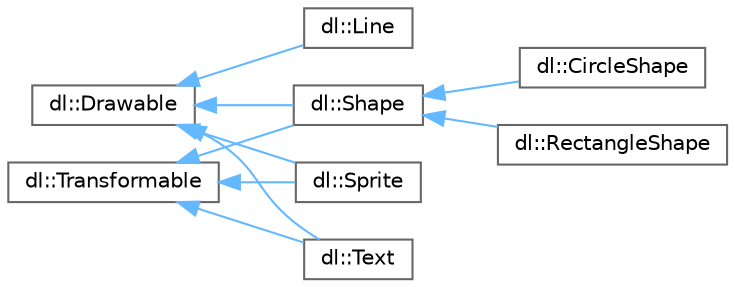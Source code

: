 digraph "Graphical Class Hierarchy"
{
 // LATEX_PDF_SIZE
  bgcolor="transparent";
  edge [fontname=Helvetica,fontsize=10,labelfontname=Helvetica,labelfontsize=10];
  node [fontname=Helvetica,fontsize=10,shape=box,height=0.2,width=0.4];
  rankdir="LR";
  Node0 [id="Node000000",label="dl::Drawable",height=0.2,width=0.4,color="grey40", fillcolor="white", style="filled",URL="$classdl_1_1Drawable.html",tooltip="The base class for any object that can be drawn to the screen."];
  Node0 -> Node1 [id="edge1_Node000000_Node000001",dir="back",color="steelblue1",style="solid",tooltip=" "];
  Node1 [id="Node000001",label="dl::Line",height=0.2,width=0.4,color="grey40", fillcolor="white", style="filled",URL="$classdl_1_1Line.html",tooltip="A simple class responsible for the line object."];
  Node0 -> Node2 [id="edge2_Node000000_Node000002",dir="back",color="steelblue1",style="solid",tooltip=" "];
  Node2 [id="Node000002",label="dl::Shape",height=0.2,width=0.4,color="grey40", fillcolor="white", style="filled",URL="$classdl_1_1Shape.html",tooltip="The base class for any shape."];
  Node2 -> Node3 [id="edge3_Node000002_Node000003",dir="back",color="steelblue1",style="solid",tooltip=" "];
  Node3 [id="Node000003",label="dl::CircleShape",height=0.2,width=0.4,color="grey40", fillcolor="white", style="filled",URL="$classdl_1_1CircleShape.html",tooltip="A circle shape."];
  Node2 -> Node4 [id="edge4_Node000002_Node000004",dir="back",color="steelblue1",style="solid",tooltip=" "];
  Node4 [id="Node000004",label="dl::RectangleShape",height=0.2,width=0.4,color="grey40", fillcolor="white", style="filled",URL="$classdl_1_1RectangleShape.html",tooltip="A rectangle shape."];
  Node0 -> Node6 [id="edge5_Node000000_Node000006",dir="back",color="steelblue1",style="solid",tooltip=" "];
  Node6 [id="Node000006",label="dl::Sprite",height=0.2,width=0.4,color="grey40", fillcolor="white", style="filled",URL="$classdl_1_1Sprite.html",tooltip="A class used to handle the drawing and transformation of sprites."];
  Node0 -> Node7 [id="edge6_Node000000_Node000007",dir="back",color="steelblue1",style="solid",tooltip=" "];
  Node7 [id="Node000007",label="dl::Text",height=0.2,width=0.4,color="grey40", fillcolor="white", style="filled",URL="$classdl_1_1Text.html",tooltip="A class used to handle the transformation and drawing of visible text."];
  Node5 [id="Node000005",label="dl::Transformable",height=0.2,width=0.4,color="grey40", fillcolor="white", style="filled",URL="$classdl_1_1Transformable.html",tooltip="A base class for anything that has a position on the screen."];
  Node5 -> Node2 [id="edge7_Node000005_Node000002",dir="back",color="steelblue1",style="solid",tooltip=" "];
  Node5 -> Node6 [id="edge8_Node000005_Node000006",dir="back",color="steelblue1",style="solid",tooltip=" "];
  Node5 -> Node7 [id="edge9_Node000005_Node000007",dir="back",color="steelblue1",style="solid",tooltip=" "];
}
